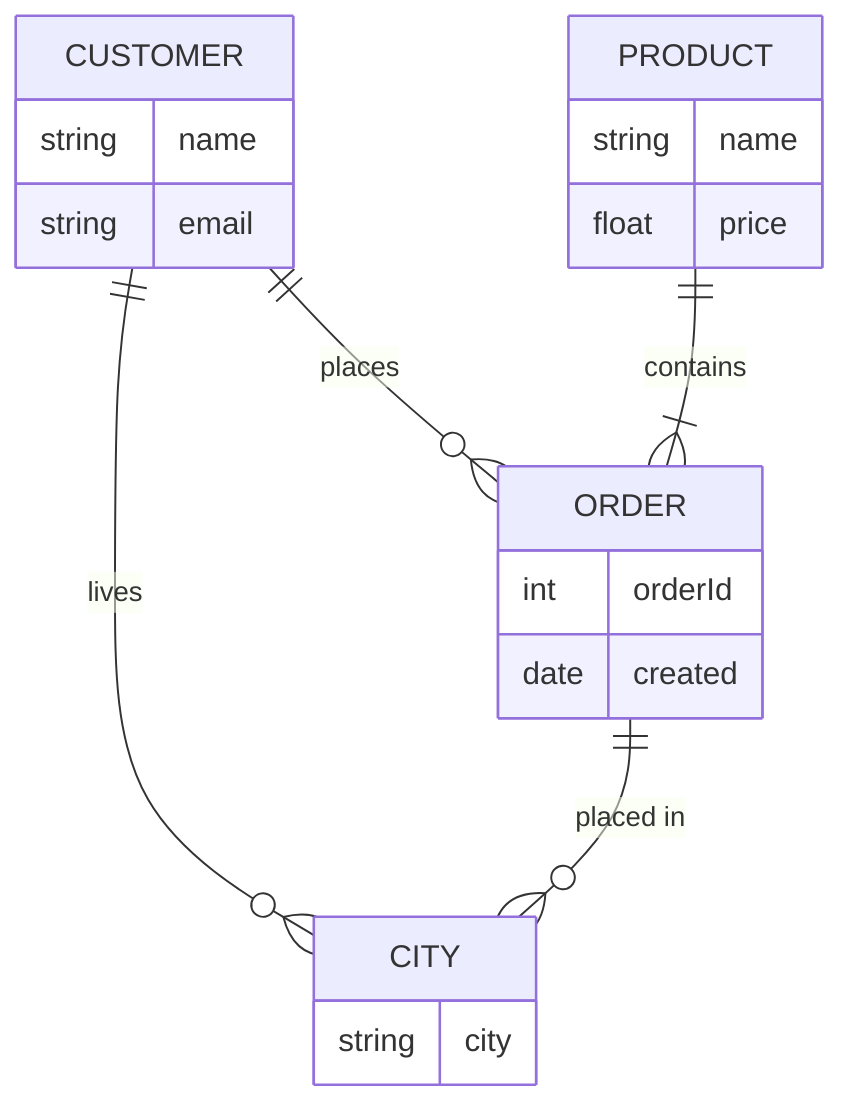erDiagram
    CUSTOMER ||--o{ ORDER : places
    CUSTOMER {
        string name
        string email
    }
    ORDER {
        int orderId
        date created
    }
    PRODUCT ||--|{ ORDER : contains
    PRODUCT {
        string name
        float price
    }
    CUSTOMER ||--o{ CITY : lives
    CITY {
        string city
    }
    ORDER ||--o{ CITY : "placed in"